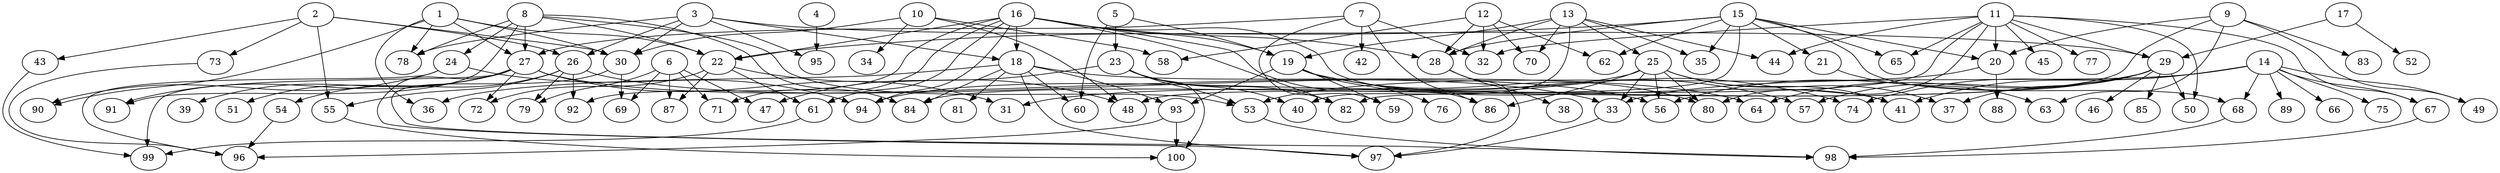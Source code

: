 // DAG automatically generated by daggen at Fri Aug  4 16:35:14 2017
// ./daggen --dot -n 100 --fat 0.8 --regular 0.2 --density 0.2 --jump 2 
digraph G {
  1 [size="1169333", alpha="0.18"]
  1 -> 22 [size ="839"]
  1 -> 27 [size ="839"]
  1 -> 30 [size ="839"]
  1 -> 36 [size ="839"]
  1 -> 78 [size ="839"]
  1 -> 90 [size ="839"]
  2 [size="368293", alpha="0.18"]
  2 -> 26 [size ="411"]
  2 -> 30 [size ="411"]
  2 -> 43 [size ="411"]
  2 -> 55 [size ="411"]
  2 -> 73 [size ="411"]
  3 [size="231928", alpha="0.15"]
  3 -> 18 [size ="302"]
  3 -> 26 [size ="302"]
  3 -> 29 [size ="302"]
  3 -> 30 [size ="302"]
  3 -> 78 [size ="302"]
  3 -> 95 [size ="302"]
  4 [size="329840", alpha="0.08"]
  4 -> 95 [size ="839"]
  5 [size="549756", alpha="0.18"]
  5 -> 19 [size ="537"]
  5 -> 23 [size ="537"]
  5 -> 60 [size ="537"]
  6 [size="68719", alpha="0.11"]
  6 -> 47 [size ="134"]
  6 -> 69 [size ="134"]
  6 -> 71 [size ="134"]
  6 -> 79 [size ="134"]
  6 -> 87 [size ="134"]
  7 [size="7395", alpha="0.18"]
  7 -> 27 [size ="134"]
  7 -> 32 [size ="134"]
  7 -> 42 [size ="134"]
  7 -> 59 [size ="134"]
  7 -> 86 [size ="134"]
  8 [size="1073742", alpha="0.12"]
  8 -> 22 [size ="839"]
  8 -> 24 [size ="839"]
  8 -> 27 [size ="839"]
  8 -> 53 [size ="839"]
  8 -> 78 [size ="839"]
  8 -> 84 [size ="839"]
  8 -> 91 [size ="839"]
  9 [size="231928", alpha="0.04"]
  9 -> 20 [size ="302"]
  9 -> 49 [size ="302"]
  9 -> 63 [size ="302"]
  9 -> 83 [size ="302"]
  9 -> 84 [size ="302"]
  10 [size="28991", alpha="0.01"]
  10 -> 30 [size ="75"]
  10 -> 34 [size ="75"]
  10 -> 48 [size ="75"]
  10 -> 58 [size ="75"]
  11 [size="651468", alpha="0.08"]
  11 -> 20 [size ="411"]
  11 -> 29 [size ="411"]
  11 -> 32 [size ="411"]
  11 -> 44 [size ="411"]
  11 -> 45 [size ="411"]
  11 -> 48 [size ="411"]
  11 -> 50 [size ="411"]
  11 -> 65 [size ="411"]
  11 -> 67 [size ="411"]
  11 -> 77 [size ="411"]
  11 -> 80 [size ="411"]
  12 [size="57482", alpha="0.20"]
  12 -> 28 [size ="210"]
  12 -> 32 [size ="210"]
  12 -> 58 [size ="210"]
  12 -> 62 [size ="210"]
  12 -> 70 [size ="210"]
  13 [size="799411", alpha="0.13"]
  13 -> 19 [size ="679"]
  13 -> 25 [size ="679"]
  13 -> 28 [size ="679"]
  13 -> 35 [size ="679"]
  13 -> 40 [size ="679"]
  13 -> 44 [size ="679"]
  13 -> 70 [size ="679"]
  14 [size="41364", alpha="0.19"]
  14 -> 33 [size ="134"]
  14 -> 41 [size ="134"]
  14 -> 49 [size ="134"]
  14 -> 66 [size ="134"]
  14 -> 67 [size ="134"]
  14 -> 68 [size ="134"]
  14 -> 74 [size ="134"]
  14 -> 75 [size ="134"]
  14 -> 89 [size ="134"]
  15 [size="4030", alpha="0.10"]
  15 -> 20 [size ="134"]
  15 -> 21 [size ="134"]
  15 -> 22 [size ="134"]
  15 -> 28 [size ="134"]
  15 -> 35 [size ="134"]
  15 -> 62 [size ="134"]
  15 -> 65 [size ="134"]
  15 -> 68 [size ="134"]
  15 -> 82 [size ="134"]
  16 [size="25016", alpha="0.17"]
  16 -> 18 [size ="839"]
  16 -> 19 [size ="839"]
  16 -> 22 [size ="839"]
  16 -> 28 [size ="839"]
  16 -> 41 [size ="839"]
  16 -> 61 [size ="839"]
  16 -> 71 [size ="839"]
  16 -> 82 [size ="839"]
  16 -> 86 [size ="839"]
  16 -> 92 [size ="839"]
  16 -> 94 [size ="839"]
  17 [size="29977", alpha="0.04"]
  17 -> 29 [size ="34"]
  17 -> 52 [size ="34"]
  18 [size="17066", alpha="0.20"]
  18 -> 36 [size ="537"]
  18 -> 60 [size ="537"]
  18 -> 64 [size ="537"]
  18 -> 81 [size ="537"]
  18 -> 84 [size ="537"]
  18 -> 93 [size ="537"]
  18 -> 97 [size ="537"]
  19 [size="549756", alpha="0.08"]
  19 -> 57 [size ="537"]
  19 -> 59 [size ="537"]
  19 -> 74 [size ="537"]
  19 -> 76 [size ="537"]
  19 -> 80 [size ="537"]
  19 -> 93 [size ="537"]
  20 [size="12179", alpha="0.04"]
  20 -> 53 [size ="302"]
  20 -> 88 [size ="302"]
  21 [size="231928", alpha="0.04"]
  21 -> 63 [size ="302"]
  22 [size="68719", alpha="0.15"]
  22 -> 48 [size ="134"]
  22 -> 61 [size ="134"]
  22 -> 72 [size ="134"]
  22 -> 87 [size ="134"]
  23 [size="1368242", alpha="0.00"]
  23 -> 40 [size ="839"]
  23 -> 47 [size ="839"]
  23 -> 53 [size ="839"]
  23 -> 82 [size ="839"]
  23 -> 100 [size ="839"]
  24 [size="2637", alpha="0.06"]
  24 -> 90 [size ="134"]
  24 -> 94 [size ="134"]
  24 -> 96 [size ="134"]
  25 [size="1090003", alpha="0.06"]
  25 -> 33 [size ="679"]
  25 -> 37 [size ="679"]
  25 -> 41 [size ="679"]
  25 -> 56 [size ="679"]
  25 -> 80 [size ="679"]
  25 -> 86 [size ="679"]
  25 -> 94 [size ="679"]
  26 [size="8590", alpha="0.07"]
  26 -> 54 [size ="34"]
  26 -> 55 [size ="34"]
  26 -> 56 [size ="34"]
  26 -> 79 [size ="34"]
  26 -> 92 [size ="34"]
  27 [size="4648", alpha="0.06"]
  27 -> 31 [size ="75"]
  27 -> 33 [size ="75"]
  27 -> 39 [size ="75"]
  27 -> 51 [size ="75"]
  27 -> 72 [size ="75"]
  27 -> 91 [size ="75"]
  27 -> 97 [size ="75"]
  27 -> 99 [size ="75"]
  28 [size="460606", alpha="0.10"]
  28 -> 38 [size ="679"]
  28 -> 97 [size ="679"]
  29 [size="8590", alpha="0.04"]
  29 -> 31 [size ="34"]
  29 -> 37 [size ="34"]
  29 -> 46 [size ="34"]
  29 -> 50 [size ="34"]
  29 -> 56 [size ="34"]
  29 -> 57 [size ="34"]
  29 -> 64 [size ="34"]
  29 -> 85 [size ="34"]
  30 [size="412294", alpha="0.10"]
  30 -> 69 [size ="537"]
  30 -> 98 [size ="537"]
  31 [size="711234", alpha="0.11"]
  32 [size="7613", alpha="0.19"]
  33 [size="207043", alpha="0.15"]
  33 -> 97 [size ="537"]
  34 [size="28991", alpha="0.18"]
  35 [size="12113", alpha="0.12"]
  36 [size="1127512", alpha="0.05"]
  37 [size="4372", alpha="0.00"]
  38 [size="231928", alpha="0.05"]
  39 [size="29015", alpha="0.05"]
  40 [size="333549", alpha="0.17"]
  41 [size="11350", alpha="0.19"]
  42 [size="284318", alpha="0.00"]
  43 [size="1073742", alpha="0.00"]
  43 -> 99 [size ="839"]
  44 [size="16835", alpha="0.03"]
  45 [size="368293", alpha="0.08"]
  46 [size="33930", alpha="0.08"]
  47 [size="624287", alpha="0.00"]
  48 [size="436733", alpha="0.04"]
  49 [size="1073742", alpha="0.15"]
  50 [size="231928", alpha="0.19"]
  51 [size="11611", alpha="0.08"]
  52 [size="6049", alpha="0.09"]
  53 [size="23516", alpha="0.17"]
  53 -> 98 [size ="537"]
  54 [size="5818", alpha="0.15"]
  54 -> 96 [size ="134"]
  55 [size="28991", alpha="0.14"]
  55 -> 100 [size ="75"]
  56 [size="465537", alpha="0.04"]
  57 [size="22929", alpha="0.18"]
  58 [size="31484", alpha="0.17"]
  59 [size="9028", alpha="0.19"]
  60 [size="32462", alpha="0.08"]
  61 [size="522193", alpha="0.07"]
  61 -> 99 [size ="411"]
  62 [size="13118", alpha="0.11"]
  63 [size="18367", alpha="0.09"]
  64 [size="5549", alpha="0.15"]
  65 [size="19580", alpha="0.12"]
  66 [size="743632", alpha="0.14"]
  67 [size="49613", alpha="0.19"]
  67 -> 98 [size ="839"]
  68 [size="259308", alpha="0.18"]
  68 -> 98 [size ="302"]
  69 [size="2227", alpha="0.09"]
  70 [size="68719", alpha="0.13"]
  71 [size="368293", alpha="0.01"]
  72 [size="28991", alpha="0.05"]
  73 [size="23673", alpha="0.01"]
  73 -> 96 [size ="75"]
  74 [size="231928", alpha="0.04"]
  75 [size="549756", alpha="0.16"]
  76 [size="223356", alpha="0.09"]
  77 [size="33689", alpha="0.11"]
  78 [size="549756", alpha="0.08"]
  79 [size="368293", alpha="0.10"]
  80 [size="574666", alpha="0.04"]
  81 [size="7516", alpha="0.09"]
  82 [size="6572", alpha="0.19"]
  83 [size="20435", alpha="0.13"]
  84 [size="13529", alpha="0.17"]
  85 [size="279346", alpha="0.07"]
  86 [size="376523", alpha="0.11"]
  87 [size="1302724", alpha="0.17"]
  88 [size="200190", alpha="0.02"]
  89 [size="100925", alpha="0.18"]
  90 [size="2732", alpha="0.20"]
  91 [size="11456", alpha="0.10"]
  92 [size="368293", alpha="0.05"]
  93 [size="220139", alpha="0.17"]
  93 -> 96 [size ="679"]
  93 -> 100 [size ="679"]
  94 [size="134218", alpha="0.03"]
  95 [size="8590", alpha="0.15"]
  96 [size="98001", alpha="0.18"]
  97 [size="185045", alpha="0.18"]
  98 [size="368293", alpha="0.04"]
  99 [size="195848", alpha="0.17"]
  100 [size="4499", alpha="0.18"]
}
